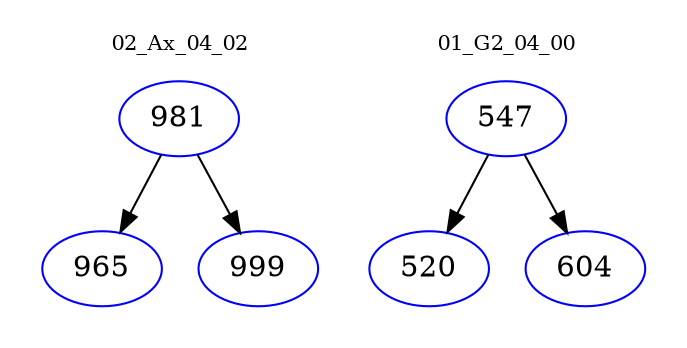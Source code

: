digraph{
subgraph cluster_0 {
color = white
label = "02_Ax_04_02";
fontsize=10;
T0_981 [label="981", color="blue"]
T0_981 -> T0_965 [color="black"]
T0_965 [label="965", color="blue"]
T0_981 -> T0_999 [color="black"]
T0_999 [label="999", color="blue"]
}
subgraph cluster_1 {
color = white
label = "01_G2_04_00";
fontsize=10;
T1_547 [label="547", color="blue"]
T1_547 -> T1_520 [color="black"]
T1_520 [label="520", color="blue"]
T1_547 -> T1_604 [color="black"]
T1_604 [label="604", color="blue"]
}
}
